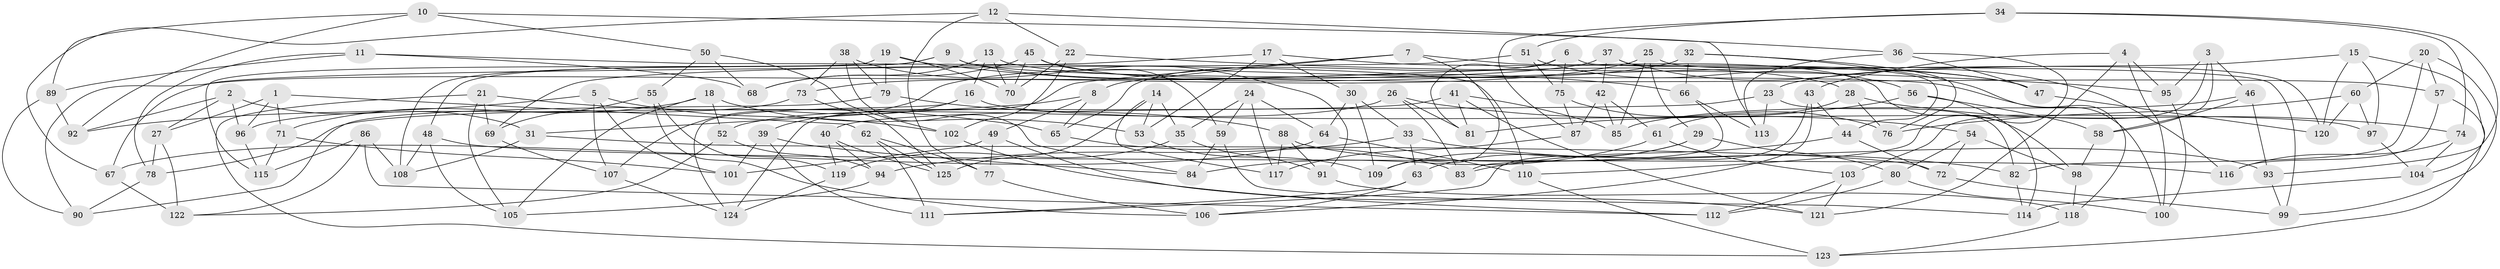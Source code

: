 // Generated by graph-tools (version 1.1) at 2025/03/03/09/25 03:03:01]
// undirected, 125 vertices, 250 edges
graph export_dot {
graph [start="1"]
  node [color=gray90,style=filled];
  1;
  2;
  3;
  4;
  5;
  6;
  7;
  8;
  9;
  10;
  11;
  12;
  13;
  14;
  15;
  16;
  17;
  18;
  19;
  20;
  21;
  22;
  23;
  24;
  25;
  26;
  27;
  28;
  29;
  30;
  31;
  32;
  33;
  34;
  35;
  36;
  37;
  38;
  39;
  40;
  41;
  42;
  43;
  44;
  45;
  46;
  47;
  48;
  49;
  50;
  51;
  52;
  53;
  54;
  55;
  56;
  57;
  58;
  59;
  60;
  61;
  62;
  63;
  64;
  65;
  66;
  67;
  68;
  69;
  70;
  71;
  72;
  73;
  74;
  75;
  76;
  77;
  78;
  79;
  80;
  81;
  82;
  83;
  84;
  85;
  86;
  87;
  88;
  89;
  90;
  91;
  92;
  93;
  94;
  95;
  96;
  97;
  98;
  99;
  100;
  101;
  102;
  103;
  104;
  105;
  106;
  107;
  108;
  109;
  110;
  111;
  112;
  113;
  114;
  115;
  116;
  117;
  118;
  119;
  120;
  121;
  122;
  123;
  124;
  125;
  1 -- 96;
  1 -- 27;
  1 -- 71;
  1 -- 62;
  2 -- 92;
  2 -- 27;
  2 -- 31;
  2 -- 96;
  3 -- 103;
  3 -- 95;
  3 -- 46;
  3 -- 58;
  4 -- 43;
  4 -- 121;
  4 -- 100;
  4 -- 95;
  5 -- 102;
  5 -- 101;
  5 -- 107;
  5 -- 92;
  6 -- 99;
  6 -- 65;
  6 -- 81;
  6 -- 75;
  7 -- 109;
  7 -- 8;
  7 -- 124;
  7 -- 98;
  8 -- 65;
  8 -- 49;
  8 -- 31;
  9 -- 108;
  9 -- 100;
  9 -- 48;
  9 -- 28;
  10 -- 113;
  10 -- 89;
  10 -- 92;
  10 -- 50;
  11 -- 68;
  11 -- 78;
  11 -- 89;
  11 -- 110;
  12 -- 77;
  12 -- 67;
  12 -- 36;
  12 -- 22;
  13 -- 57;
  13 -- 68;
  13 -- 16;
  13 -- 70;
  14 -- 53;
  14 -- 35;
  14 -- 117;
  14 -- 125;
  15 -- 120;
  15 -- 104;
  15 -- 23;
  15 -- 97;
  16 -- 39;
  16 -- 124;
  16 -- 97;
  17 -- 30;
  17 -- 53;
  17 -- 47;
  17 -- 69;
  18 -- 53;
  18 -- 52;
  18 -- 71;
  18 -- 105;
  19 -- 70;
  19 -- 66;
  19 -- 79;
  19 -- 115;
  20 -- 99;
  20 -- 57;
  20 -- 60;
  20 -- 82;
  21 -- 65;
  21 -- 105;
  21 -- 69;
  21 -- 123;
  22 -- 95;
  22 -- 70;
  22 -- 102;
  23 -- 40;
  23 -- 113;
  23 -- 82;
  24 -- 117;
  24 -- 64;
  24 -- 59;
  24 -- 35;
  25 -- 73;
  25 -- 120;
  25 -- 29;
  25 -- 85;
  26 -- 83;
  26 -- 52;
  26 -- 54;
  26 -- 81;
  27 -- 78;
  27 -- 122;
  28 -- 61;
  28 -- 76;
  28 -- 74;
  29 -- 63;
  29 -- 109;
  29 -- 80;
  30 -- 109;
  30 -- 64;
  30 -- 33;
  31 -- 108;
  31 -- 72;
  32 -- 107;
  32 -- 118;
  32 -- 66;
  32 -- 76;
  33 -- 82;
  33 -- 94;
  33 -- 63;
  34 -- 51;
  34 -- 87;
  34 -- 74;
  34 -- 93;
  35 -- 119;
  35 -- 91;
  36 -- 110;
  36 -- 113;
  36 -- 47;
  37 -- 90;
  37 -- 44;
  37 -- 116;
  37 -- 42;
  38 -- 84;
  38 -- 91;
  38 -- 73;
  38 -- 79;
  39 -- 101;
  39 -- 111;
  39 -- 84;
  40 -- 125;
  40 -- 94;
  40 -- 119;
  41 -- 78;
  41 -- 121;
  41 -- 85;
  41 -- 81;
  42 -- 85;
  42 -- 61;
  42 -- 87;
  43 -- 106;
  43 -- 44;
  43 -- 111;
  44 -- 83;
  44 -- 72;
  45 -- 70;
  45 -- 47;
  45 -- 68;
  45 -- 59;
  46 -- 58;
  46 -- 93;
  46 -- 85;
  47 -- 120;
  48 -- 116;
  48 -- 105;
  48 -- 108;
  49 -- 101;
  49 -- 112;
  49 -- 77;
  50 -- 68;
  50 -- 102;
  50 -- 55;
  51 -- 67;
  51 -- 56;
  51 -- 75;
  52 -- 94;
  52 -- 122;
  53 -- 109;
  54 -- 80;
  54 -- 98;
  54 -- 72;
  55 -- 106;
  55 -- 119;
  55 -- 69;
  56 -- 58;
  56 -- 81;
  56 -- 114;
  57 -- 116;
  57 -- 123;
  58 -- 98;
  59 -- 84;
  59 -- 114;
  60 -- 76;
  60 -- 120;
  60 -- 97;
  61 -- 103;
  61 -- 84;
  62 -- 111;
  62 -- 125;
  62 -- 77;
  63 -- 111;
  63 -- 106;
  64 -- 67;
  64 -- 110;
  65 -- 83;
  66 -- 83;
  66 -- 113;
  67 -- 122;
  69 -- 107;
  71 -- 115;
  71 -- 101;
  72 -- 99;
  73 -- 96;
  73 -- 125;
  74 -- 104;
  74 -- 116;
  75 -- 76;
  75 -- 87;
  77 -- 106;
  78 -- 90;
  79 -- 88;
  79 -- 90;
  80 -- 100;
  80 -- 112;
  82 -- 114;
  86 -- 108;
  86 -- 115;
  86 -- 112;
  86 -- 122;
  87 -- 117;
  88 -- 93;
  88 -- 91;
  88 -- 117;
  89 -- 90;
  89 -- 92;
  91 -- 118;
  93 -- 99;
  94 -- 105;
  95 -- 100;
  96 -- 115;
  97 -- 104;
  98 -- 118;
  102 -- 121;
  103 -- 121;
  103 -- 112;
  104 -- 114;
  107 -- 124;
  110 -- 123;
  118 -- 123;
  119 -- 124;
}
